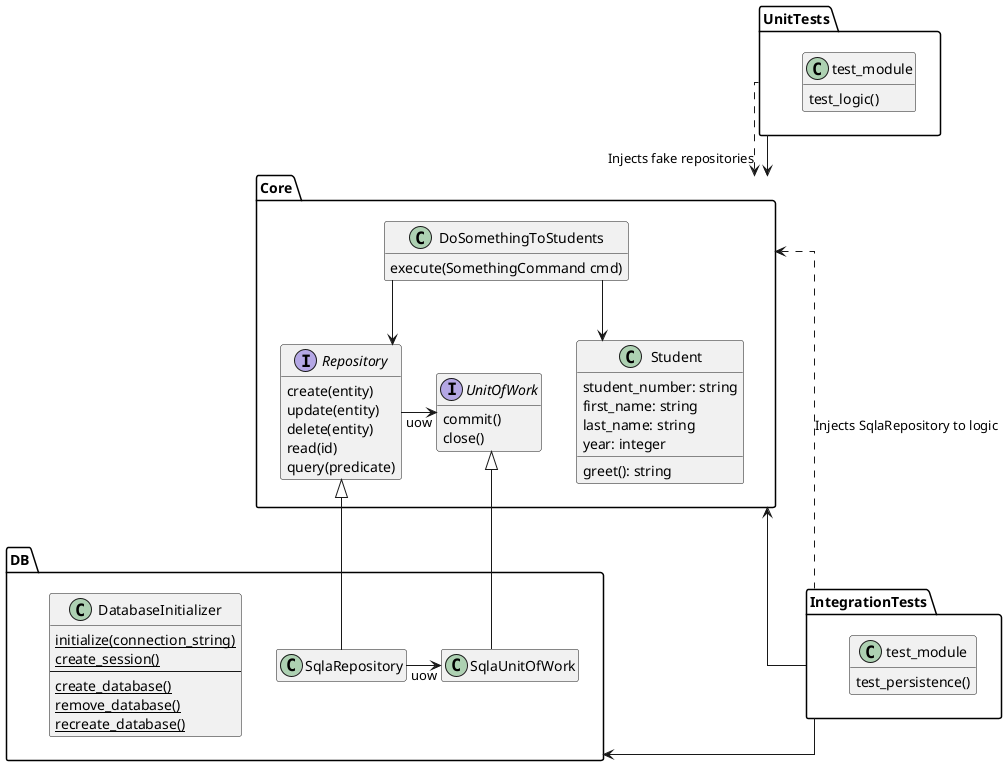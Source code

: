 @startuml
skinparam linetype ortho
hide empty members

' package Dependency_Free {

    package Core {

        class Student {
            student_number: string
            first_name: string
            last_name: string
            year: integer

            greet(): string
        }

        interface Repository {
            create(entity)
            update(entity)
            delete(entity)
            read(id)
            query(predicate)
        }

        interface UnitOfWork {
            commit()
            close()
        }

        class DoSomethingToStudents {
            execute(SomethingCommand cmd)
        }

        Repository -> UnitOfWork : uow

    }

    package UnitTests {
        class test_module {
            test_logic()
        }
    }


' }

DoSomethingToStudents --> Repository
DoSomethingToStudents --> Student
UnitTests -down-> Core
UnitTests .down.> Core : Injects fake repositories

' package Dependant {

    package DB {
        class DatabaseInitializer {
            {static} initialize(connection_string)
            {static} create_session()
            --
            {static} create_database()
            {static} remove_database()
            {static} recreate_database()
        }

        class SqlaUnitOfWork {
        }

        class SqlaRepository {
        }
    }

    package IntegrationTests {
        class test_module {
            test_persistence()
        }
    }

' }

SqlaUnitOfWork -up-|> UnitOfWork
SqlaRepository -up-|> Repository
SqlaRepository -right-> SqlaUnitOfWork : uow

IntegrationTests -left-> DB
IntegrationTests -up-> Core

IntegrationTests .up.> Core : Injects SqlaRepository to logic

@enduml